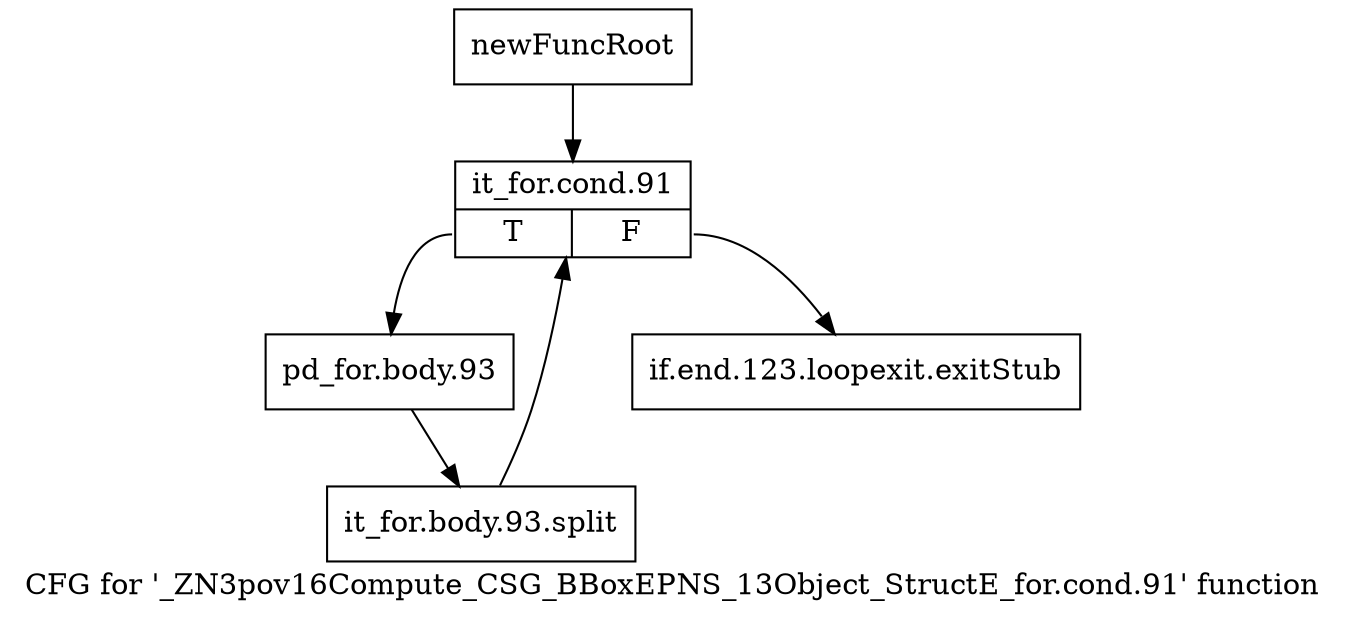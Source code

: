 digraph "CFG for '_ZN3pov16Compute_CSG_BBoxEPNS_13Object_StructE_for.cond.91' function" {
	label="CFG for '_ZN3pov16Compute_CSG_BBoxEPNS_13Object_StructE_for.cond.91' function";

	Node0x2385930 [shape=record,label="{newFuncRoot}"];
	Node0x2385930 -> Node0x23859d0;
	Node0x2385980 [shape=record,label="{if.end.123.loopexit.exitStub}"];
	Node0x23859d0 [shape=record,label="{it_for.cond.91|{<s0>T|<s1>F}}"];
	Node0x23859d0:s0 -> Node0x2385a20;
	Node0x23859d0:s1 -> Node0x2385980;
	Node0x2385a20 [shape=record,label="{pd_for.body.93}"];
	Node0x2385a20 -> Node0x36b11f0;
	Node0x36b11f0 [shape=record,label="{it_for.body.93.split}"];
	Node0x36b11f0 -> Node0x23859d0;
}
